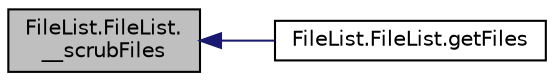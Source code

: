 digraph "FileList.FileList.__scrubFiles"
{
  edge [fontname="Helvetica",fontsize="10",labelfontname="Helvetica",labelfontsize="10"];
  node [fontname="Helvetica",fontsize="10",shape=record];
  rankdir="LR";
  Node1 [label="FileList.FileList.\l__scrubFiles",height=0.2,width=0.4,color="black", fillcolor="grey75", style="filled", fontcolor="black"];
  Node1 -> Node2 [dir="back",color="midnightblue",fontsize="10",style="solid",fontname="Helvetica"];
  Node2 [label="FileList.FileList.getFiles",height=0.2,width=0.4,color="black", fillcolor="white", style="filled",URL="$classFileList_1_1FileList.html#a229769765bc69c318ba73c00ee7910ef",tooltip="Return an array of the files found matching our parameters. "];
}

